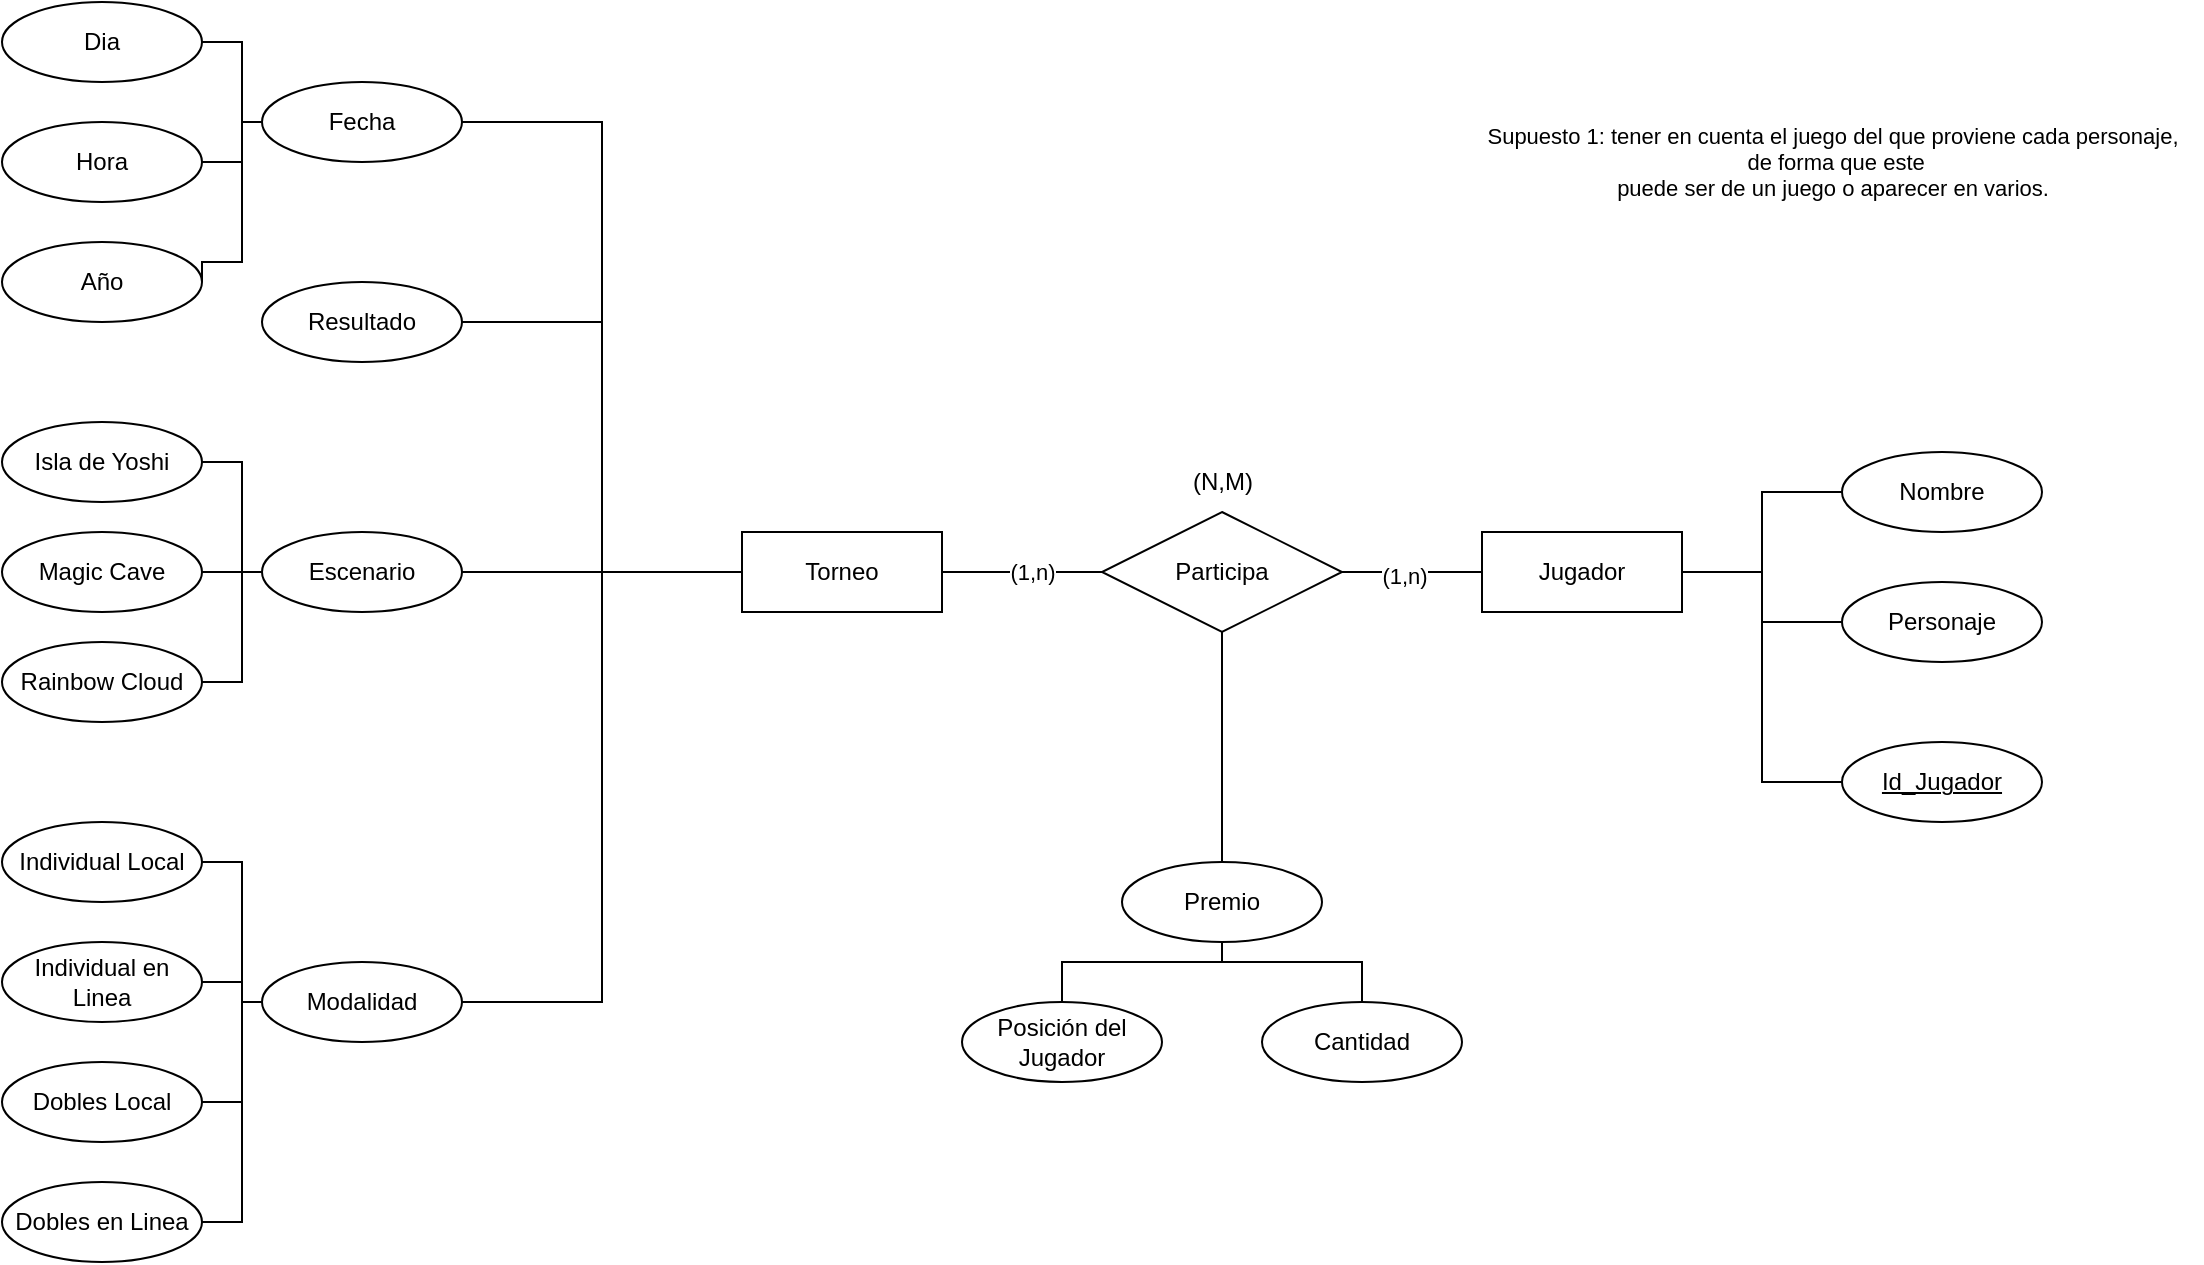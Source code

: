 <mxfile version="27.0.5">
  <diagram id="R2lEEEUBdFMjLlhIrx00" name="Page-1">
    <mxGraphModel dx="2235" dy="746" grid="1" gridSize="10" guides="1" tooltips="1" connect="1" arrows="1" fold="1" page="1" pageScale="1" pageWidth="850" pageHeight="1100" math="0" shadow="0" extFonts="Permanent Marker^https://fonts.googleapis.com/css?family=Permanent+Marker">
      <root>
        <mxCell id="0" />
        <mxCell id="1" parent="0" />
        <mxCell id="VpPktn_9_N1O_X3OVo_U-1" value="Torneo" style="whiteSpace=wrap;html=1;align=center;" parent="1" vertex="1">
          <mxGeometry x="-180" y="415" width="100" height="40" as="geometry" />
        </mxCell>
        <mxCell id="VpPktn_9_N1O_X3OVo_U-25" style="edgeStyle=orthogonalEdgeStyle;shape=connector;rounded=0;orthogonalLoop=1;jettySize=auto;html=1;exitX=1;exitY=0.5;exitDx=0;exitDy=0;entryX=0;entryY=0.5;entryDx=0;entryDy=0;strokeColor=default;align=center;verticalAlign=middle;fontFamily=Helvetica;fontSize=11;fontColor=default;labelBackgroundColor=default;startFill=0;endArrow=none;" parent="1" source="VpPktn_9_N1O_X3OVo_U-2" target="VpPktn_9_N1O_X3OVo_U-1" edge="1">
          <mxGeometry relative="1" as="geometry" />
        </mxCell>
        <mxCell id="VpPktn_9_N1O_X3OVo_U-2" value="Fecha" style="ellipse;whiteSpace=wrap;html=1;align=center;" parent="1" vertex="1">
          <mxGeometry x="-420" y="190" width="100" height="40" as="geometry" />
        </mxCell>
        <mxCell id="VpPktn_9_N1O_X3OVo_U-3" value="Id_Jugador" style="ellipse;whiteSpace=wrap;html=1;align=center;fontStyle=4;" parent="1" vertex="1">
          <mxGeometry x="370" y="520" width="100" height="40" as="geometry" />
        </mxCell>
        <mxCell id="VpPktn_9_N1O_X3OVo_U-38" value="" style="edgeStyle=orthogonalEdgeStyle;shape=connector;rounded=0;orthogonalLoop=1;jettySize=auto;html=1;strokeColor=default;align=center;verticalAlign=middle;fontFamily=Helvetica;fontSize=11;fontColor=default;labelBackgroundColor=default;startFill=0;endArrow=none;" parent="1" source="VpPktn_9_N1O_X3OVo_U-4" target="VpPktn_9_N1O_X3OVo_U-1" edge="1">
          <mxGeometry relative="1" as="geometry" />
        </mxCell>
        <mxCell id="-Kfz2y2jGNUMHUx99Wrb-12" value="(1,n)" style="edgeLabel;html=1;align=center;verticalAlign=middle;resizable=0;points=[];" vertex="1" connectable="0" parent="VpPktn_9_N1O_X3OVo_U-38">
          <mxGeometry x="-0.125" relative="1" as="geometry">
            <mxPoint as="offset" />
          </mxGeometry>
        </mxCell>
        <mxCell id="VpPktn_9_N1O_X3OVo_U-4" value="Participa" style="shape=rhombus;perimeter=rhombusPerimeter;whiteSpace=wrap;html=1;align=center;" parent="1" vertex="1">
          <mxGeometry y="405" width="120" height="60" as="geometry" />
        </mxCell>
        <mxCell id="VpPktn_9_N1O_X3OVo_U-28" style="edgeStyle=orthogonalEdgeStyle;shape=connector;rounded=0;orthogonalLoop=1;jettySize=auto;html=1;exitX=1;exitY=0.5;exitDx=0;exitDy=0;entryX=0;entryY=0.5;entryDx=0;entryDy=0;strokeColor=default;align=center;verticalAlign=middle;fontFamily=Helvetica;fontSize=11;fontColor=default;labelBackgroundColor=default;startFill=0;endArrow=none;" parent="1" source="VpPktn_9_N1O_X3OVo_U-5" target="VpPktn_9_N1O_X3OVo_U-8" edge="1">
          <mxGeometry relative="1" as="geometry">
            <Array as="points">
              <mxPoint x="-430" y="380" />
              <mxPoint x="-430" y="435" />
            </Array>
          </mxGeometry>
        </mxCell>
        <mxCell id="VpPktn_9_N1O_X3OVo_U-5" value="Isla de Yoshi" style="ellipse;whiteSpace=wrap;html=1;align=center;" parent="1" vertex="1">
          <mxGeometry x="-550" y="360" width="100" height="40" as="geometry" />
        </mxCell>
        <mxCell id="VpPktn_9_N1O_X3OVo_U-26" style="edgeStyle=orthogonalEdgeStyle;shape=connector;rounded=0;orthogonalLoop=1;jettySize=auto;html=1;exitX=1;exitY=0.5;exitDx=0;exitDy=0;entryX=0;entryY=0.5;entryDx=0;entryDy=0;strokeColor=default;align=center;verticalAlign=middle;fontFamily=Helvetica;fontSize=11;fontColor=default;labelBackgroundColor=default;startFill=0;endArrow=none;" parent="1" source="VpPktn_9_N1O_X3OVo_U-6" target="VpPktn_9_N1O_X3OVo_U-2" edge="1">
          <mxGeometry relative="1" as="geometry" />
        </mxCell>
        <mxCell id="VpPktn_9_N1O_X3OVo_U-6" value="Dia" style="ellipse;whiteSpace=wrap;html=1;align=center;" parent="1" vertex="1">
          <mxGeometry x="-550" y="150" width="100" height="40" as="geometry" />
        </mxCell>
        <mxCell id="VpPktn_9_N1O_X3OVo_U-29" style="edgeStyle=orthogonalEdgeStyle;shape=connector;rounded=0;orthogonalLoop=1;jettySize=auto;html=1;exitX=1;exitY=0.5;exitDx=0;exitDy=0;entryX=0;entryY=0.5;entryDx=0;entryDy=0;strokeColor=default;align=center;verticalAlign=middle;fontFamily=Helvetica;fontSize=11;fontColor=default;labelBackgroundColor=default;startFill=0;endArrow=none;" parent="1" source="VpPktn_9_N1O_X3OVo_U-7" target="VpPktn_9_N1O_X3OVo_U-8" edge="1">
          <mxGeometry relative="1" as="geometry" />
        </mxCell>
        <mxCell id="VpPktn_9_N1O_X3OVo_U-7" value="Magic Cave" style="ellipse;whiteSpace=wrap;html=1;align=center;" parent="1" vertex="1">
          <mxGeometry x="-550" y="415" width="100" height="40" as="geometry" />
        </mxCell>
        <mxCell id="VpPktn_9_N1O_X3OVo_U-24" style="edgeStyle=orthogonalEdgeStyle;rounded=0;orthogonalLoop=1;jettySize=auto;html=1;exitX=1;exitY=0.5;exitDx=0;exitDy=0;entryX=0;entryY=0.5;entryDx=0;entryDy=0;endArrow=none;startFill=0;" parent="1" source="VpPktn_9_N1O_X3OVo_U-8" target="VpPktn_9_N1O_X3OVo_U-1" edge="1">
          <mxGeometry relative="1" as="geometry" />
        </mxCell>
        <mxCell id="VpPktn_9_N1O_X3OVo_U-8" value="Escenario" style="ellipse;whiteSpace=wrap;html=1;align=center;" parent="1" vertex="1">
          <mxGeometry x="-420" y="415" width="100" height="40" as="geometry" />
        </mxCell>
        <mxCell id="VpPktn_9_N1O_X3OVo_U-30" style="edgeStyle=orthogonalEdgeStyle;shape=connector;rounded=0;orthogonalLoop=1;jettySize=auto;html=1;exitX=1;exitY=0.5;exitDx=0;exitDy=0;entryX=0;entryY=0.5;entryDx=0;entryDy=0;strokeColor=default;align=center;verticalAlign=middle;fontFamily=Helvetica;fontSize=11;fontColor=default;labelBackgroundColor=default;startFill=0;endArrow=none;" parent="1" source="VpPktn_9_N1O_X3OVo_U-9" target="VpPktn_9_N1O_X3OVo_U-8" edge="1">
          <mxGeometry relative="1" as="geometry">
            <Array as="points">
              <mxPoint x="-430" y="490" />
              <mxPoint x="-430" y="435" />
            </Array>
          </mxGeometry>
        </mxCell>
        <mxCell id="VpPktn_9_N1O_X3OVo_U-9" value="Rainbow Cloud" style="ellipse;whiteSpace=wrap;html=1;align=center;" parent="1" vertex="1">
          <mxGeometry x="-550" y="470" width="100" height="40" as="geometry" />
        </mxCell>
        <mxCell id="VpPktn_9_N1O_X3OVo_U-32" style="edgeStyle=orthogonalEdgeStyle;shape=connector;rounded=0;orthogonalLoop=1;jettySize=auto;html=1;exitX=1;exitY=0.5;exitDx=0;exitDy=0;entryX=0;entryY=0.5;entryDx=0;entryDy=0;strokeColor=default;align=center;verticalAlign=middle;fontFamily=Helvetica;fontSize=11;fontColor=default;labelBackgroundColor=default;startFill=0;endArrow=none;" parent="1" source="VpPktn_9_N1O_X3OVo_U-10" target="VpPktn_9_N1O_X3OVo_U-12" edge="1">
          <mxGeometry relative="1" as="geometry">
            <Array as="points">
              <mxPoint x="-430" y="640" />
              <mxPoint x="-430" y="650" />
            </Array>
          </mxGeometry>
        </mxCell>
        <mxCell id="VpPktn_9_N1O_X3OVo_U-10" value="Individual en Linea" style="ellipse;whiteSpace=wrap;html=1;align=center;" parent="1" vertex="1">
          <mxGeometry x="-550" y="620" width="100" height="40" as="geometry" />
        </mxCell>
        <mxCell id="VpPktn_9_N1O_X3OVo_U-31" style="edgeStyle=orthogonalEdgeStyle;shape=connector;rounded=0;orthogonalLoop=1;jettySize=auto;html=1;exitX=1;exitY=0.5;exitDx=0;exitDy=0;entryX=0;entryY=0.5;entryDx=0;entryDy=0;strokeColor=default;align=center;verticalAlign=middle;fontFamily=Helvetica;fontSize=11;fontColor=default;labelBackgroundColor=default;startFill=0;endArrow=none;" parent="1" source="VpPktn_9_N1O_X3OVo_U-11" target="VpPktn_9_N1O_X3OVo_U-12" edge="1">
          <mxGeometry relative="1" as="geometry">
            <Array as="points">
              <mxPoint x="-430" y="580" />
              <mxPoint x="-430" y="650" />
            </Array>
          </mxGeometry>
        </mxCell>
        <mxCell id="VpPktn_9_N1O_X3OVo_U-11" value="Individual Local" style="ellipse;whiteSpace=wrap;html=1;align=center;" parent="1" vertex="1">
          <mxGeometry x="-550" y="560" width="100" height="40" as="geometry" />
        </mxCell>
        <mxCell id="VpPktn_9_N1O_X3OVo_U-23" style="edgeStyle=orthogonalEdgeStyle;rounded=0;orthogonalLoop=1;jettySize=auto;html=1;exitX=1;exitY=0.5;exitDx=0;exitDy=0;entryX=0;entryY=0.5;entryDx=0;entryDy=0;endArrow=none;startFill=0;" parent="1" source="VpPktn_9_N1O_X3OVo_U-12" target="VpPktn_9_N1O_X3OVo_U-1" edge="1">
          <mxGeometry relative="1" as="geometry" />
        </mxCell>
        <mxCell id="VpPktn_9_N1O_X3OVo_U-33" style="edgeStyle=orthogonalEdgeStyle;shape=connector;rounded=0;orthogonalLoop=1;jettySize=auto;html=1;exitX=0;exitY=0.5;exitDx=0;exitDy=0;entryX=1;entryY=0.5;entryDx=0;entryDy=0;strokeColor=default;align=center;verticalAlign=middle;fontFamily=Helvetica;fontSize=11;fontColor=default;labelBackgroundColor=default;startFill=0;endArrow=none;" parent="1" source="VpPktn_9_N1O_X3OVo_U-12" target="VpPktn_9_N1O_X3OVo_U-15" edge="1">
          <mxGeometry relative="1" as="geometry">
            <Array as="points">
              <mxPoint x="-430" y="650" />
              <mxPoint x="-430" y="700" />
            </Array>
          </mxGeometry>
        </mxCell>
        <mxCell id="VpPktn_9_N1O_X3OVo_U-34" style="edgeStyle=orthogonalEdgeStyle;shape=connector;rounded=0;orthogonalLoop=1;jettySize=auto;html=1;exitX=0;exitY=0.5;exitDx=0;exitDy=0;entryX=1;entryY=0.5;entryDx=0;entryDy=0;strokeColor=default;align=center;verticalAlign=middle;fontFamily=Helvetica;fontSize=11;fontColor=default;labelBackgroundColor=default;startFill=0;endArrow=none;" parent="1" source="VpPktn_9_N1O_X3OVo_U-12" target="VpPktn_9_N1O_X3OVo_U-13" edge="1">
          <mxGeometry relative="1" as="geometry">
            <Array as="points">
              <mxPoint x="-430" y="650" />
              <mxPoint x="-430" y="760" />
            </Array>
          </mxGeometry>
        </mxCell>
        <mxCell id="VpPktn_9_N1O_X3OVo_U-12" value="Modalidad" style="ellipse;whiteSpace=wrap;html=1;align=center;" parent="1" vertex="1">
          <mxGeometry x="-420" y="630" width="100" height="40" as="geometry" />
        </mxCell>
        <mxCell id="VpPktn_9_N1O_X3OVo_U-13" value="Dobles en Linea" style="ellipse;whiteSpace=wrap;html=1;align=center;" parent="1" vertex="1">
          <mxGeometry x="-550" y="740" width="100" height="40" as="geometry" />
        </mxCell>
        <mxCell id="VpPktn_9_N1O_X3OVo_U-27" style="edgeStyle=orthogonalEdgeStyle;shape=connector;rounded=0;orthogonalLoop=1;jettySize=auto;html=1;exitX=1;exitY=0.5;exitDx=0;exitDy=0;entryX=0;entryY=0.5;entryDx=0;entryDy=0;strokeColor=default;align=center;verticalAlign=middle;fontFamily=Helvetica;fontSize=11;fontColor=default;labelBackgroundColor=default;startFill=0;endArrow=none;" parent="1" source="VpPktn_9_N1O_X3OVo_U-14" target="VpPktn_9_N1O_X3OVo_U-2" edge="1">
          <mxGeometry relative="1" as="geometry">
            <Array as="points">
              <mxPoint x="-430" y="230" />
              <mxPoint x="-430" y="210" />
            </Array>
          </mxGeometry>
        </mxCell>
        <mxCell id="VpPktn_9_N1O_X3OVo_U-14" value="Hora" style="ellipse;whiteSpace=wrap;html=1;align=center;" parent="1" vertex="1">
          <mxGeometry x="-550" y="210" width="100" height="40" as="geometry" />
        </mxCell>
        <mxCell id="VpPktn_9_N1O_X3OVo_U-15" value="Dobles Local" style="ellipse;whiteSpace=wrap;html=1;align=center;" parent="1" vertex="1">
          <mxGeometry x="-550" y="680" width="100" height="40" as="geometry" />
        </mxCell>
        <mxCell id="VpPktn_9_N1O_X3OVo_U-43" value="" style="edgeStyle=orthogonalEdgeStyle;shape=connector;rounded=0;orthogonalLoop=1;jettySize=auto;html=1;strokeColor=default;align=center;verticalAlign=middle;fontFamily=Helvetica;fontSize=11;fontColor=default;labelBackgroundColor=default;startFill=0;endArrow=none;" parent="1" source="VpPktn_9_N1O_X3OVo_U-16" target="VpPktn_9_N1O_X3OVo_U-18" edge="1">
          <mxGeometry relative="1" as="geometry">
            <Array as="points">
              <mxPoint x="-20" y="630" />
              <mxPoint x="60" y="630" />
            </Array>
          </mxGeometry>
        </mxCell>
        <mxCell id="VpPktn_9_N1O_X3OVo_U-16" value="Posición del Jugador" style="ellipse;whiteSpace=wrap;html=1;align=center;" parent="1" vertex="1">
          <mxGeometry x="-70" y="650" width="100" height="40" as="geometry" />
        </mxCell>
        <mxCell id="VpPktn_9_N1O_X3OVo_U-36" style="edgeStyle=orthogonalEdgeStyle;shape=connector;rounded=0;orthogonalLoop=1;jettySize=auto;html=1;exitX=0;exitY=0.5;exitDx=0;exitDy=0;entryX=1;entryY=0.5;entryDx=0;entryDy=0;strokeColor=default;align=center;verticalAlign=middle;fontFamily=Helvetica;fontSize=11;fontColor=default;labelBackgroundColor=default;startFill=0;endArrow=none;" parent="1" source="VpPktn_9_N1O_X3OVo_U-17" target="VpPktn_9_N1O_X3OVo_U-21" edge="1">
          <mxGeometry relative="1" as="geometry" />
        </mxCell>
        <mxCell id="VpPktn_9_N1O_X3OVo_U-17" value="Personaje" style="ellipse;whiteSpace=wrap;html=1;align=center;" parent="1" vertex="1">
          <mxGeometry x="370" y="440" width="100" height="40" as="geometry" />
        </mxCell>
        <mxCell id="VpPktn_9_N1O_X3OVo_U-39" value="" style="edgeStyle=orthogonalEdgeStyle;shape=connector;rounded=0;orthogonalLoop=1;jettySize=auto;html=1;strokeColor=default;align=center;verticalAlign=middle;fontFamily=Helvetica;fontSize=11;fontColor=default;labelBackgroundColor=default;startFill=0;endArrow=none;" parent="1" source="VpPktn_9_N1O_X3OVo_U-18" target="VpPktn_9_N1O_X3OVo_U-4" edge="1">
          <mxGeometry relative="1" as="geometry" />
        </mxCell>
        <mxCell id="VpPktn_9_N1O_X3OVo_U-18" value="Premio" style="ellipse;whiteSpace=wrap;html=1;align=center;" parent="1" vertex="1">
          <mxGeometry x="10" y="580" width="100" height="40" as="geometry" />
        </mxCell>
        <mxCell id="VpPktn_9_N1O_X3OVo_U-19" value="Nombre" style="ellipse;whiteSpace=wrap;html=1;align=center;" parent="1" vertex="1">
          <mxGeometry x="370" y="375" width="100" height="40" as="geometry" />
        </mxCell>
        <mxCell id="VpPktn_9_N1O_X3OVo_U-35" style="edgeStyle=orthogonalEdgeStyle;shape=connector;rounded=0;orthogonalLoop=1;jettySize=auto;html=1;exitX=1;exitY=0.5;exitDx=0;exitDy=0;entryX=0;entryY=0.5;entryDx=0;entryDy=0;strokeColor=default;align=center;verticalAlign=middle;fontFamily=Helvetica;fontSize=11;fontColor=default;labelBackgroundColor=default;startFill=0;endArrow=none;" parent="1" source="VpPktn_9_N1O_X3OVo_U-21" target="VpPktn_9_N1O_X3OVo_U-19" edge="1">
          <mxGeometry relative="1" as="geometry" />
        </mxCell>
        <mxCell id="VpPktn_9_N1O_X3OVo_U-37" value="" style="edgeStyle=orthogonalEdgeStyle;shape=connector;rounded=0;orthogonalLoop=1;jettySize=auto;html=1;strokeColor=default;align=center;verticalAlign=middle;fontFamily=Helvetica;fontSize=11;fontColor=default;labelBackgroundColor=default;startFill=0;endArrow=none;" parent="1" source="VpPktn_9_N1O_X3OVo_U-21" target="VpPktn_9_N1O_X3OVo_U-4" edge="1">
          <mxGeometry relative="1" as="geometry" />
        </mxCell>
        <mxCell id="-Kfz2y2jGNUMHUx99Wrb-11" value="(1,n)" style="edgeLabel;html=1;align=center;verticalAlign=middle;resizable=0;points=[];" vertex="1" connectable="0" parent="VpPktn_9_N1O_X3OVo_U-37">
          <mxGeometry x="0.114" y="2" relative="1" as="geometry">
            <mxPoint as="offset" />
          </mxGeometry>
        </mxCell>
        <mxCell id="VpPktn_9_N1O_X3OVo_U-50" style="edgeStyle=orthogonalEdgeStyle;shape=connector;rounded=0;orthogonalLoop=1;jettySize=auto;html=1;exitX=1;exitY=0.5;exitDx=0;exitDy=0;entryX=0;entryY=0.5;entryDx=0;entryDy=0;strokeColor=default;align=center;verticalAlign=middle;fontFamily=Helvetica;fontSize=11;fontColor=default;labelBackgroundColor=default;startFill=0;endArrow=none;" parent="1" source="VpPktn_9_N1O_X3OVo_U-21" target="VpPktn_9_N1O_X3OVo_U-3" edge="1">
          <mxGeometry relative="1" as="geometry" />
        </mxCell>
        <mxCell id="VpPktn_9_N1O_X3OVo_U-21" value="Jugador" style="whiteSpace=wrap;html=1;align=center;" parent="1" vertex="1">
          <mxGeometry x="190" y="415" width="100" height="40" as="geometry" />
        </mxCell>
        <mxCell id="VpPktn_9_N1O_X3OVo_U-41" value="" style="edgeStyle=orthogonalEdgeStyle;shape=connector;rounded=0;orthogonalLoop=1;jettySize=auto;html=1;strokeColor=default;align=center;verticalAlign=middle;fontFamily=Helvetica;fontSize=11;fontColor=default;labelBackgroundColor=default;startFill=0;endArrow=none;" parent="1" source="VpPktn_9_N1O_X3OVo_U-40" target="VpPktn_9_N1O_X3OVo_U-18" edge="1">
          <mxGeometry relative="1" as="geometry" />
        </mxCell>
        <mxCell id="VpPktn_9_N1O_X3OVo_U-40" value="Cantidad" style="ellipse;whiteSpace=wrap;html=1;align=center;" parent="1" vertex="1">
          <mxGeometry x="80" y="650" width="100" height="40" as="geometry" />
        </mxCell>
        <mxCell id="VpPktn_9_N1O_X3OVo_U-45" style="edgeStyle=orthogonalEdgeStyle;shape=connector;rounded=0;orthogonalLoop=1;jettySize=auto;html=1;exitX=1;exitY=0.5;exitDx=0;exitDy=0;entryX=0;entryY=0.5;entryDx=0;entryDy=0;strokeColor=default;align=center;verticalAlign=middle;fontFamily=Helvetica;fontSize=11;fontColor=default;labelBackgroundColor=default;startFill=0;endArrow=none;" parent="1" source="VpPktn_9_N1O_X3OVo_U-44" target="VpPktn_9_N1O_X3OVo_U-1" edge="1">
          <mxGeometry relative="1" as="geometry" />
        </mxCell>
        <mxCell id="VpPktn_9_N1O_X3OVo_U-44" value="Resultado" style="ellipse;whiteSpace=wrap;html=1;align=center;" parent="1" vertex="1">
          <mxGeometry x="-420" y="290" width="100" height="40" as="geometry" />
        </mxCell>
        <mxCell id="VpPktn_9_N1O_X3OVo_U-48" style="edgeStyle=orthogonalEdgeStyle;shape=connector;rounded=0;orthogonalLoop=1;jettySize=auto;html=1;exitX=1;exitY=0.5;exitDx=0;exitDy=0;entryX=0;entryY=0.5;entryDx=0;entryDy=0;strokeColor=default;align=center;verticalAlign=middle;fontFamily=Helvetica;fontSize=11;fontColor=default;labelBackgroundColor=default;startFill=0;endArrow=none;" parent="1" source="VpPktn_9_N1O_X3OVo_U-46" target="VpPktn_9_N1O_X3OVo_U-2" edge="1">
          <mxGeometry relative="1" as="geometry">
            <Array as="points">
              <mxPoint x="-430" y="280" />
              <mxPoint x="-430" y="210" />
            </Array>
          </mxGeometry>
        </mxCell>
        <mxCell id="VpPktn_9_N1O_X3OVo_U-46" value="Año" style="ellipse;whiteSpace=wrap;html=1;align=center;" parent="1" vertex="1">
          <mxGeometry x="-550" y="270" width="100" height="40" as="geometry" />
        </mxCell>
        <mxCell id="VpPktn_9_N1O_X3OVo_U-51" value="Supuesto 1:&amp;nbsp;tener en cuenta el juego del que proviene cada personaje,&lt;div&gt;&amp;nbsp;de forma que este&lt;br/&gt;puede ser de un juego o aparecer en varios.&lt;/div&gt;" style="text;html=1;align=center;verticalAlign=middle;resizable=0;points=[];autosize=1;strokeColor=none;fillColor=none;fontFamily=Helvetica;fontSize=11;fontColor=default;labelBackgroundColor=default;" parent="1" vertex="1">
          <mxGeometry x="180" y="205" width="370" height="50" as="geometry" />
        </mxCell>
        <mxCell id="-Kfz2y2jGNUMHUx99Wrb-13" value="(N,M)" style="text;html=1;align=center;verticalAlign=middle;resizable=0;points=[];autosize=1;strokeColor=none;fillColor=none;" vertex="1" parent="1">
          <mxGeometry x="35" y="375" width="50" height="30" as="geometry" />
        </mxCell>
      </root>
    </mxGraphModel>
  </diagram>
</mxfile>
